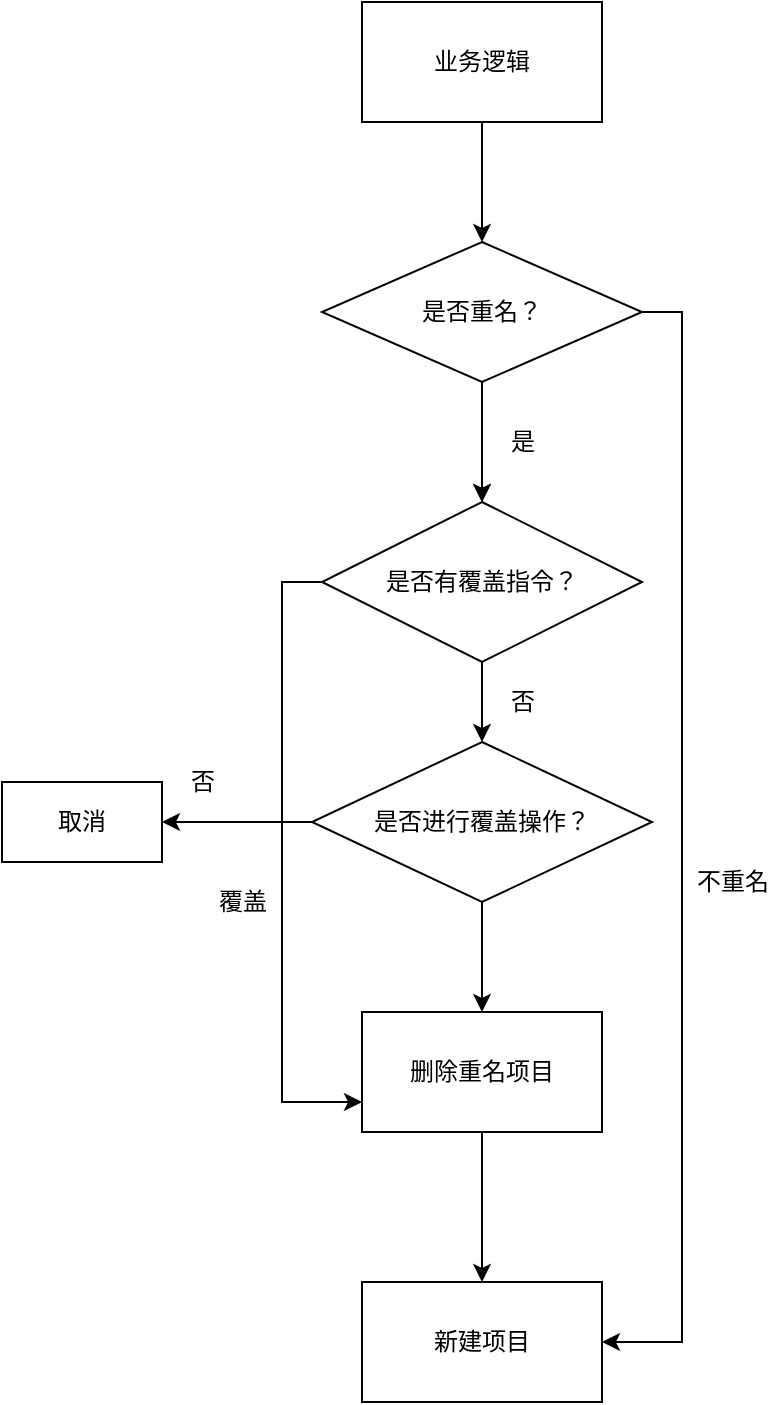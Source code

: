 <mxfile version="16.6.7" type="github"><diagram id="2aysVGsraujrrFfxua4I" name="Page-1"><mxGraphModel dx="1730" dy="898" grid="1" gridSize="10" guides="1" tooltips="1" connect="1" arrows="1" fold="1" page="1" pageScale="1" pageWidth="827" pageHeight="1169" math="0" shadow="0"><root><mxCell id="0"/><mxCell id="1" parent="0"/><mxCell id="QXWFIOzB9XJaqb-s_UL--4" value="" style="edgeStyle=orthogonalEdgeStyle;rounded=0;orthogonalLoop=1;jettySize=auto;html=1;" edge="1" parent="1" source="QXWFIOzB9XJaqb-s_UL--1" target="QXWFIOzB9XJaqb-s_UL--3"><mxGeometry relative="1" as="geometry"/></mxCell><mxCell id="QXWFIOzB9XJaqb-s_UL--1" value="业务逻辑" style="rounded=0;whiteSpace=wrap;html=1;" vertex="1" parent="1"><mxGeometry x="320" y="20" width="120" height="60" as="geometry"/></mxCell><mxCell id="QXWFIOzB9XJaqb-s_UL--8" value="" style="edgeStyle=orthogonalEdgeStyle;rounded=0;orthogonalLoop=1;jettySize=auto;html=1;" edge="1" parent="1" source="QXWFIOzB9XJaqb-s_UL--3" target="QXWFIOzB9XJaqb-s_UL--7"><mxGeometry relative="1" as="geometry"/></mxCell><mxCell id="QXWFIOzB9XJaqb-s_UL--9" value="" style="edgeStyle=orthogonalEdgeStyle;rounded=0;orthogonalLoop=1;jettySize=auto;html=1;" edge="1" parent="1" source="QXWFIOzB9XJaqb-s_UL--3" target="QXWFIOzB9XJaqb-s_UL--7"><mxGeometry relative="1" as="geometry"/></mxCell><mxCell id="QXWFIOzB9XJaqb-s_UL--25" style="edgeStyle=orthogonalEdgeStyle;rounded=0;orthogonalLoop=1;jettySize=auto;html=1;exitX=1;exitY=0.5;exitDx=0;exitDy=0;entryX=1;entryY=0.5;entryDx=0;entryDy=0;" edge="1" parent="1" source="QXWFIOzB9XJaqb-s_UL--3" target="QXWFIOzB9XJaqb-s_UL--21"><mxGeometry relative="1" as="geometry"/></mxCell><mxCell id="QXWFIOzB9XJaqb-s_UL--3" value="是否重名？" style="rhombus;whiteSpace=wrap;html=1;rounded=0;" vertex="1" parent="1"><mxGeometry x="300" y="140" width="160" height="70" as="geometry"/></mxCell><mxCell id="QXWFIOzB9XJaqb-s_UL--14" value="" style="edgeStyle=orthogonalEdgeStyle;rounded=0;orthogonalLoop=1;jettySize=auto;html=1;" edge="1" parent="1" source="QXWFIOzB9XJaqb-s_UL--7" target="QXWFIOzB9XJaqb-s_UL--13"><mxGeometry relative="1" as="geometry"/></mxCell><mxCell id="QXWFIOzB9XJaqb-s_UL--27" style="edgeStyle=orthogonalEdgeStyle;rounded=0;orthogonalLoop=1;jettySize=auto;html=1;exitX=0;exitY=0.5;exitDx=0;exitDy=0;entryX=0;entryY=0.75;entryDx=0;entryDy=0;" edge="1" parent="1" source="QXWFIOzB9XJaqb-s_UL--7" target="QXWFIOzB9XJaqb-s_UL--19"><mxGeometry relative="1" as="geometry"/></mxCell><mxCell id="QXWFIOzB9XJaqb-s_UL--7" value="是否有覆盖指令？" style="rhombus;whiteSpace=wrap;html=1;rounded=0;" vertex="1" parent="1"><mxGeometry x="300" y="270" width="160" height="80" as="geometry"/></mxCell><mxCell id="QXWFIOzB9XJaqb-s_UL--10" value="是" style="text;html=1;resizable=0;autosize=1;align=center;verticalAlign=middle;points=[];fillColor=none;strokeColor=none;rounded=0;" vertex="1" parent="1"><mxGeometry x="385" y="230" width="30" height="20" as="geometry"/></mxCell><mxCell id="QXWFIOzB9XJaqb-s_UL--17" value="" style="edgeStyle=orthogonalEdgeStyle;rounded=0;orthogonalLoop=1;jettySize=auto;html=1;" edge="1" parent="1" source="QXWFIOzB9XJaqb-s_UL--13" target="QXWFIOzB9XJaqb-s_UL--16"><mxGeometry relative="1" as="geometry"/></mxCell><mxCell id="QXWFIOzB9XJaqb-s_UL--20" value="" style="edgeStyle=orthogonalEdgeStyle;rounded=0;orthogonalLoop=1;jettySize=auto;html=1;" edge="1" parent="1" source="QXWFIOzB9XJaqb-s_UL--13" target="QXWFIOzB9XJaqb-s_UL--19"><mxGeometry relative="1" as="geometry"/></mxCell><mxCell id="QXWFIOzB9XJaqb-s_UL--13" value="是否进行覆盖操作？" style="rhombus;whiteSpace=wrap;html=1;rounded=0;" vertex="1" parent="1"><mxGeometry x="295" y="390" width="170" height="80" as="geometry"/></mxCell><mxCell id="QXWFIOzB9XJaqb-s_UL--15" value="否" style="text;html=1;resizable=0;autosize=1;align=center;verticalAlign=middle;points=[];fillColor=none;strokeColor=none;rounded=0;" vertex="1" parent="1"><mxGeometry x="385" y="360" width="30" height="20" as="geometry"/></mxCell><mxCell id="QXWFIOzB9XJaqb-s_UL--16" value="取消" style="whiteSpace=wrap;html=1;rounded=0;" vertex="1" parent="1"><mxGeometry x="140" y="410" width="80" height="40" as="geometry"/></mxCell><mxCell id="QXWFIOzB9XJaqb-s_UL--18" value="否" style="text;html=1;resizable=0;autosize=1;align=center;verticalAlign=middle;points=[];fillColor=none;strokeColor=none;rounded=0;" vertex="1" parent="1"><mxGeometry x="225" y="400" width="30" height="20" as="geometry"/></mxCell><mxCell id="QXWFIOzB9XJaqb-s_UL--22" value="" style="edgeStyle=orthogonalEdgeStyle;rounded=0;orthogonalLoop=1;jettySize=auto;html=1;" edge="1" parent="1" source="QXWFIOzB9XJaqb-s_UL--19" target="QXWFIOzB9XJaqb-s_UL--21"><mxGeometry relative="1" as="geometry"/></mxCell><mxCell id="QXWFIOzB9XJaqb-s_UL--19" value="删除重名项目" style="whiteSpace=wrap;html=1;rounded=0;" vertex="1" parent="1"><mxGeometry x="320" y="525" width="120" height="60" as="geometry"/></mxCell><mxCell id="QXWFIOzB9XJaqb-s_UL--21" value="新建项目" style="whiteSpace=wrap;html=1;rounded=0;" vertex="1" parent="1"><mxGeometry x="320" y="660" width="120" height="60" as="geometry"/></mxCell><mxCell id="QXWFIOzB9XJaqb-s_UL--26" value="不重名" style="text;html=1;align=center;verticalAlign=middle;resizable=0;points=[];autosize=1;strokeColor=none;fillColor=none;" vertex="1" parent="1"><mxGeometry x="480" y="450" width="50" height="20" as="geometry"/></mxCell><mxCell id="QXWFIOzB9XJaqb-s_UL--28" value="覆盖" style="text;html=1;align=center;verticalAlign=middle;resizable=0;points=[];autosize=1;strokeColor=none;fillColor=none;" vertex="1" parent="1"><mxGeometry x="240" y="460" width="40" height="20" as="geometry"/></mxCell></root></mxGraphModel></diagram></mxfile>